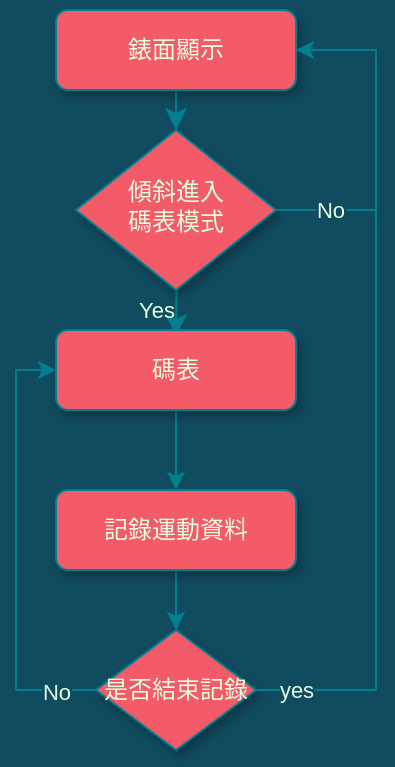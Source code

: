 <mxfile version="20.6.2" type="device"><diagram id="C5RBs43oDa-KdzZeNtuy" name="Page-1"><mxGraphModel dx="746" dy="584" grid="0" gridSize="10" guides="1" tooltips="1" connect="1" arrows="1" fold="1" page="1" pageScale="1" pageWidth="827" pageHeight="1169" background="#114B5F" math="0" shadow="0"><root><mxCell id="WIyWlLk6GJQsqaUBKTNV-0"/><mxCell id="WIyWlLk6GJQsqaUBKTNV-1" parent="WIyWlLk6GJQsqaUBKTNV-0"/><mxCell id="WIyWlLk6GJQsqaUBKTNV-2" value="" style="rounded=0;html=1;jettySize=auto;orthogonalLoop=1;fontSize=11;endArrow=classic;endFill=1;endSize=8;strokeWidth=1;shadow=0;labelBackgroundColor=none;edgeStyle=orthogonalEdgeStyle;fontColor=#E4FDE1;labelBorderColor=none;strokeColor=#028090;" parent="WIyWlLk6GJQsqaUBKTNV-1" source="WIyWlLk6GJQsqaUBKTNV-3" target="WIyWlLk6GJQsqaUBKTNV-6" edge="1"><mxGeometry relative="1" as="geometry"/></mxCell><mxCell id="WIyWlLk6GJQsqaUBKTNV-3" value="錶面顯示" style="rounded=1;whiteSpace=wrap;html=1;fontSize=12;glass=0;strokeWidth=1;shadow=1;fontColor=#E4FDE1;strokeColor=#028090;fillColor=#F45B69;" parent="WIyWlLk6GJQsqaUBKTNV-1" vertex="1"><mxGeometry x="160" y="80" width="120" height="40" as="geometry"/></mxCell><mxCell id="WIyWlLk6GJQsqaUBKTNV-5" value="Yes" style="edgeStyle=orthogonalEdgeStyle;rounded=0;html=1;jettySize=auto;orthogonalLoop=1;fontSize=11;endArrow=classic;endFill=1;endSize=8;strokeWidth=1;shadow=0;labelBackgroundColor=none;exitX=0.502;exitY=0.983;exitDx=0;exitDy=0;exitPerimeter=0;fontColor=#E4FDE1;labelBorderColor=none;strokeColor=#028090;" parent="WIyWlLk6GJQsqaUBKTNV-1" source="WIyWlLk6GJQsqaUBKTNV-6" edge="1"><mxGeometry x="-0.06" y="-10" relative="1" as="geometry"><mxPoint as="offset"/><mxPoint x="220.0" y="223.0" as="sourcePoint"/><mxPoint x="220.0" y="243" as="targetPoint"/></mxGeometry></mxCell><mxCell id="WIyWlLk6GJQsqaUBKTNV-6" value="傾斜進入&lt;br&gt;碼表模式" style="rhombus;whiteSpace=wrap;html=1;shadow=1;fontFamily=Helvetica;fontSize=12;align=center;strokeWidth=1;spacing=6;spacingTop=-4;fontColor=#E4FDE1;strokeColor=#028090;fillColor=#F45B69;" parent="WIyWlLk6GJQsqaUBKTNV-1" vertex="1"><mxGeometry x="170" y="140" width="100" height="80" as="geometry"/></mxCell><mxCell id="xJqy1tp2yuABc2UpkTLI-7" value="" style="edgeStyle=orthogonalEdgeStyle;rounded=0;orthogonalLoop=1;jettySize=auto;html=1;fontColor=#E4FDE1;labelBorderColor=none;strokeColor=#028090;labelBackgroundColor=#114B5F;" edge="1" parent="WIyWlLk6GJQsqaUBKTNV-1" source="WIyWlLk6GJQsqaUBKTNV-7" target="xJqy1tp2yuABc2UpkTLI-6"><mxGeometry relative="1" as="geometry"/></mxCell><mxCell id="WIyWlLk6GJQsqaUBKTNV-7" value="碼表" style="rounded=1;whiteSpace=wrap;html=1;fontSize=12;glass=0;strokeWidth=1;shadow=1;fontColor=#E4FDE1;strokeColor=#028090;fillColor=#F45B69;" parent="WIyWlLk6GJQsqaUBKTNV-1" vertex="1"><mxGeometry x="160" y="240" width="120" height="40" as="geometry"/></mxCell><mxCell id="xJqy1tp2yuABc2UpkTLI-9" value="" style="edgeStyle=orthogonalEdgeStyle;rounded=0;orthogonalLoop=1;jettySize=auto;html=1;fontColor=#E4FDE1;labelBorderColor=none;strokeColor=#028090;labelBackgroundColor=#114B5F;" edge="1" parent="WIyWlLk6GJQsqaUBKTNV-1" source="xJqy1tp2yuABc2UpkTLI-6" target="xJqy1tp2yuABc2UpkTLI-8"><mxGeometry relative="1" as="geometry"/></mxCell><mxCell id="xJqy1tp2yuABc2UpkTLI-6" value="記錄運動資料" style="rounded=1;whiteSpace=wrap;html=1;fontSize=12;glass=0;strokeWidth=1;shadow=1;fontColor=#E4FDE1;strokeColor=#028090;fillColor=#F45B69;" vertex="1" parent="WIyWlLk6GJQsqaUBKTNV-1"><mxGeometry x="160" y="320" width="120" height="40" as="geometry"/></mxCell><mxCell id="xJqy1tp2yuABc2UpkTLI-8" value="是否結束記錄" style="rhombus;whiteSpace=wrap;html=1;rounded=0;glass=0;strokeWidth=1;shadow=1;fontColor=#E4FDE1;strokeColor=#028090;fillColor=#F45B69;" vertex="1" parent="WIyWlLk6GJQsqaUBKTNV-1"><mxGeometry x="180" y="390" width="80" height="60" as="geometry"/></mxCell><mxCell id="xJqy1tp2yuABc2UpkTLI-10" value="" style="endArrow=classic;html=1;rounded=0;entryX=1;entryY=0.5;entryDx=0;entryDy=0;exitX=1;exitY=0.5;exitDx=0;exitDy=0;fontColor=#E4FDE1;labelBorderColor=none;strokeColor=#028090;labelBackgroundColor=#114B5F;" edge="1" parent="WIyWlLk6GJQsqaUBKTNV-1" source="xJqy1tp2yuABc2UpkTLI-8" target="WIyWlLk6GJQsqaUBKTNV-3"><mxGeometry width="50" height="50" relative="1" as="geometry"><mxPoint x="250" y="500" as="sourcePoint"/><mxPoint x="320" y="180" as="targetPoint"/><Array as="points"><mxPoint x="320" y="420"/><mxPoint x="320" y="100"/></Array></mxGeometry></mxCell><mxCell id="xJqy1tp2yuABc2UpkTLI-11" value="yes" style="edgeLabel;html=1;align=center;verticalAlign=middle;resizable=0;points=[];fontColor=#E4FDE1;labelBorderColor=none;labelBackgroundColor=#114B5F;" vertex="1" connectable="0" parent="xJqy1tp2yuABc2UpkTLI-10"><mxGeometry x="0.804" y="4" relative="1" as="geometry"><mxPoint x="-36" y="319" as="offset"/></mxGeometry></mxCell><mxCell id="xJqy1tp2yuABc2UpkTLI-15" value="" style="endArrow=none;html=1;rounded=0;exitX=1;exitY=0.5;exitDx=0;exitDy=0;fontColor=#E4FDE1;labelBorderColor=none;strokeColor=#028090;labelBackgroundColor=#114B5F;" edge="1" parent="WIyWlLk6GJQsqaUBKTNV-1" source="WIyWlLk6GJQsqaUBKTNV-6"><mxGeometry width="50" height="50" relative="1" as="geometry"><mxPoint x="320" y="280" as="sourcePoint"/><mxPoint x="320" y="180" as="targetPoint"/></mxGeometry></mxCell><mxCell id="xJqy1tp2yuABc2UpkTLI-16" value="No" style="edgeLabel;html=1;align=center;verticalAlign=middle;resizable=0;points=[];fontColor=#E4FDE1;labelBorderColor=none;labelBackgroundColor=#114B5F;" vertex="1" connectable="0" parent="xJqy1tp2yuABc2UpkTLI-15"><mxGeometry x="0.076" relative="1" as="geometry"><mxPoint as="offset"/></mxGeometry></mxCell><mxCell id="xJqy1tp2yuABc2UpkTLI-17" value="" style="endArrow=classic;html=1;rounded=0;exitX=0;exitY=0.5;exitDx=0;exitDy=0;entryX=0;entryY=0.5;entryDx=0;entryDy=0;fontColor=#E4FDE1;labelBorderColor=none;strokeColor=#028090;labelBackgroundColor=#114B5F;" edge="1" parent="WIyWlLk6GJQsqaUBKTNV-1" source="xJqy1tp2yuABc2UpkTLI-8" target="WIyWlLk6GJQsqaUBKTNV-7"><mxGeometry width="50" height="50" relative="1" as="geometry"><mxPoint x="260" y="350" as="sourcePoint"/><mxPoint x="310" y="300" as="targetPoint"/><Array as="points"><mxPoint x="140" y="420"/><mxPoint x="140" y="260"/><mxPoint x="150" y="260"/></Array></mxGeometry></mxCell><mxCell id="xJqy1tp2yuABc2UpkTLI-18" value="No" style="edgeLabel;html=1;align=center;verticalAlign=middle;resizable=0;points=[];fontColor=#E4FDE1;labelBorderColor=none;labelBackgroundColor=#114B5F;" vertex="1" connectable="0" parent="xJqy1tp2yuABc2UpkTLI-17"><mxGeometry x="0.596" y="1" relative="1" as="geometry"><mxPoint x="21" y="136" as="offset"/></mxGeometry></mxCell></root></mxGraphModel></diagram></mxfile>